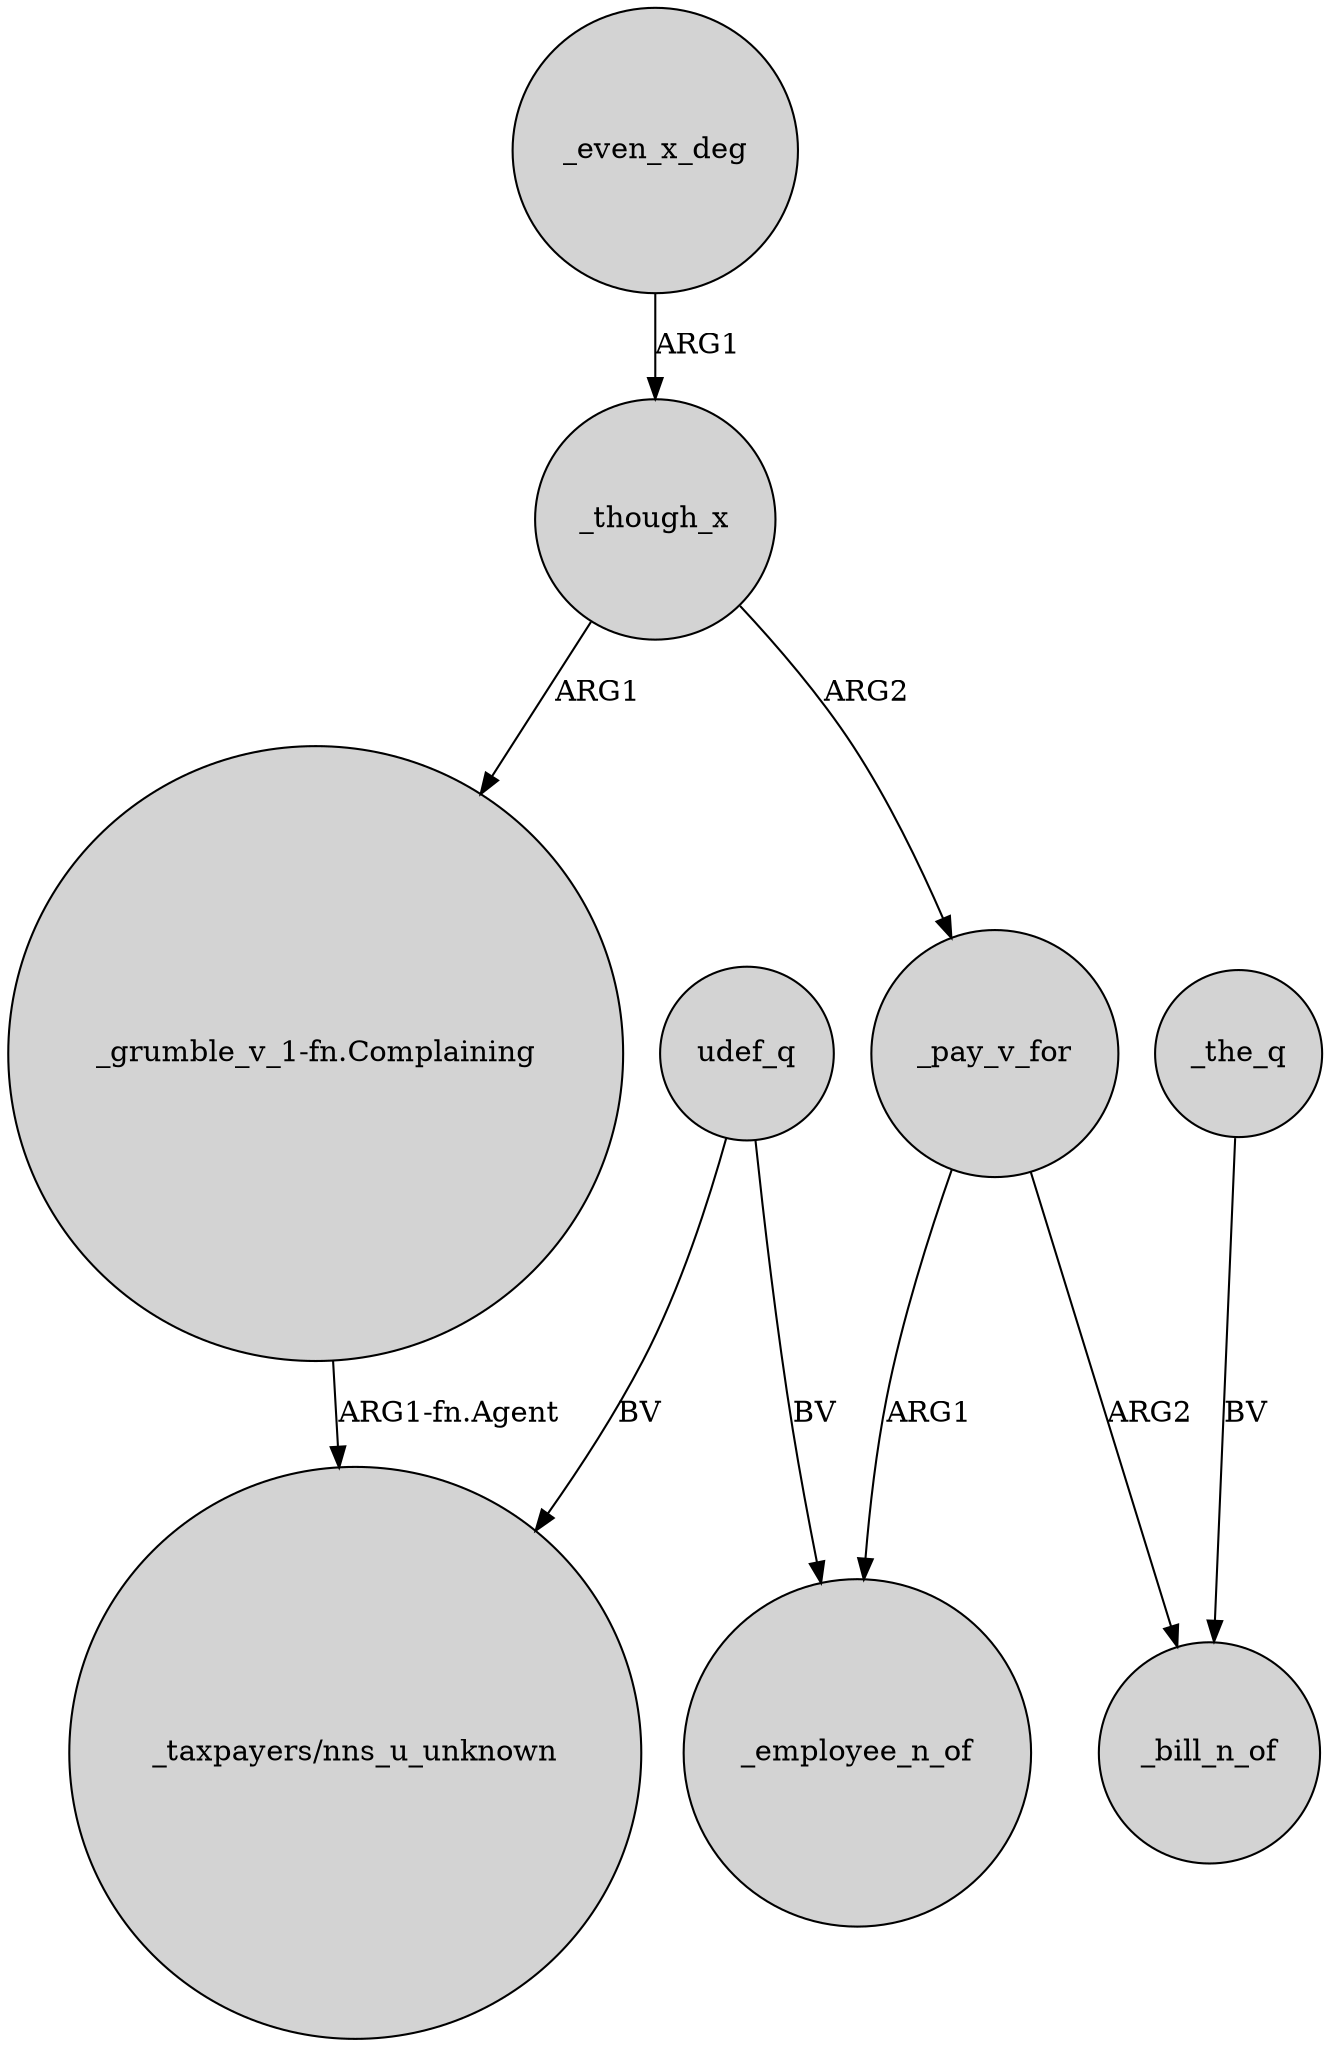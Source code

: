 digraph {
	node [shape=circle style=filled]
	_though_x -> "_grumble_v_1-fn.Complaining" [label=ARG1]
	_even_x_deg -> _though_x [label=ARG1]
	_the_q -> _bill_n_of [label=BV]
	"_grumble_v_1-fn.Complaining" -> "_taxpayers/nns_u_unknown" [label="ARG1-fn.Agent"]
	_pay_v_for -> _employee_n_of [label=ARG1]
	udef_q -> _employee_n_of [label=BV]
	udef_q -> "_taxpayers/nns_u_unknown" [label=BV]
	_pay_v_for -> _bill_n_of [label=ARG2]
	_though_x -> _pay_v_for [label=ARG2]
}
